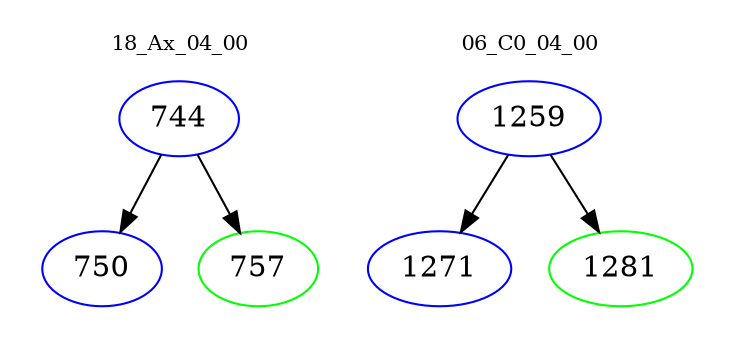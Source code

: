 digraph{
subgraph cluster_0 {
color = white
label = "18_Ax_04_00";
fontsize=10;
T0_744 [label="744", color="blue"]
T0_744 -> T0_750 [color="black"]
T0_750 [label="750", color="blue"]
T0_744 -> T0_757 [color="black"]
T0_757 [label="757", color="green"]
}
subgraph cluster_1 {
color = white
label = "06_C0_04_00";
fontsize=10;
T1_1259 [label="1259", color="blue"]
T1_1259 -> T1_1271 [color="black"]
T1_1271 [label="1271", color="blue"]
T1_1259 -> T1_1281 [color="black"]
T1_1281 [label="1281", color="green"]
}
}
